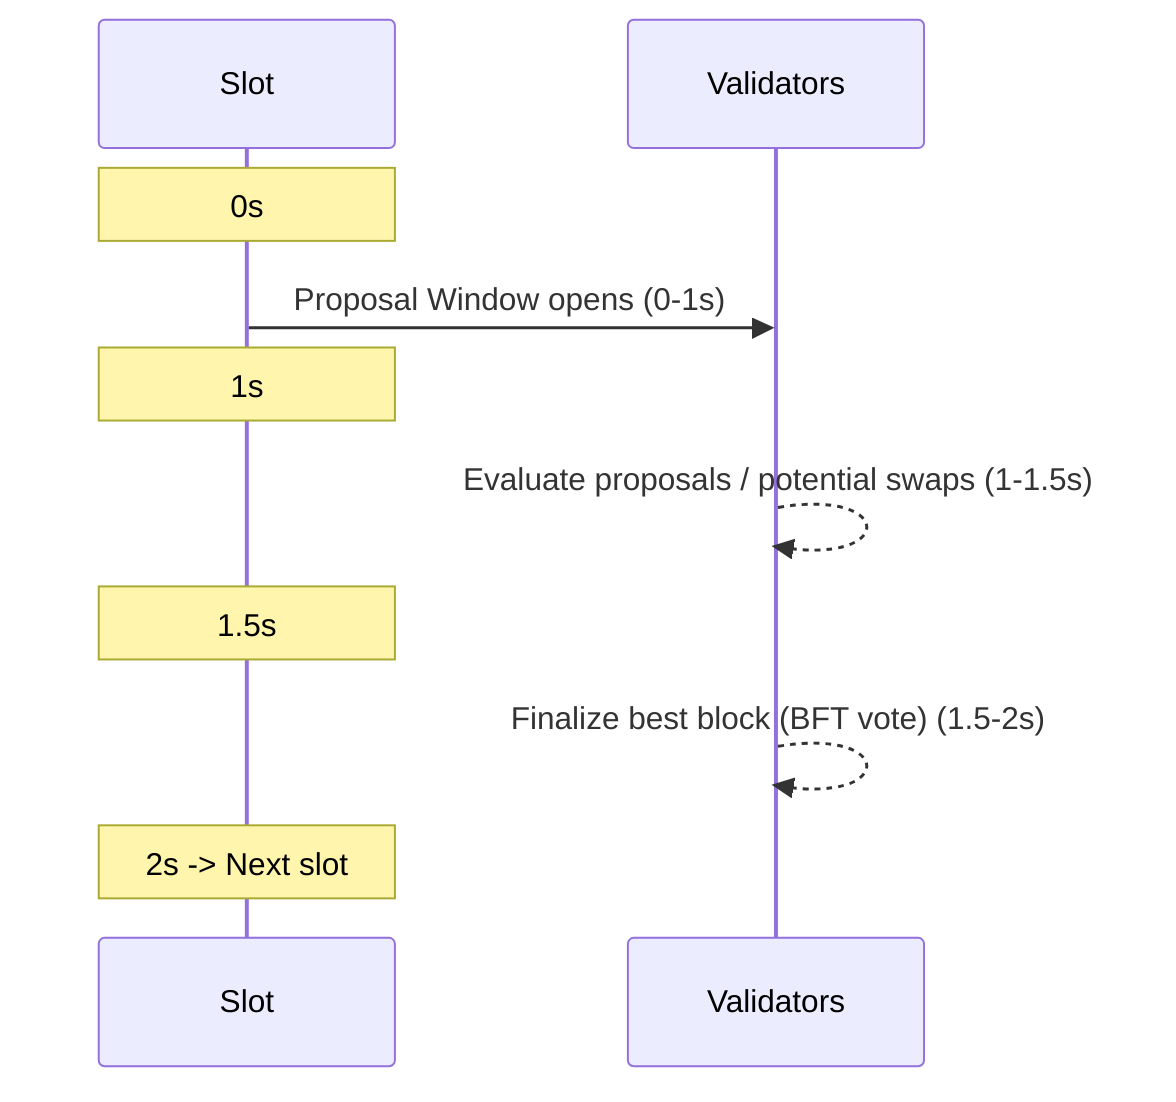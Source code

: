 sequenceDiagram
  participant S as Slot
  participant V as Validators

  Note over S: 0s
  S->>V: Proposal Window opens (0-1s)
  Note over S: 1s
  V-->>V: Evaluate proposals / potential swaps (1-1.5s)
  Note over S: 1.5s
  V-->>V: Finalize best block (BFT vote) (1.5-2s)
  Note over S: 2s -> Next slot